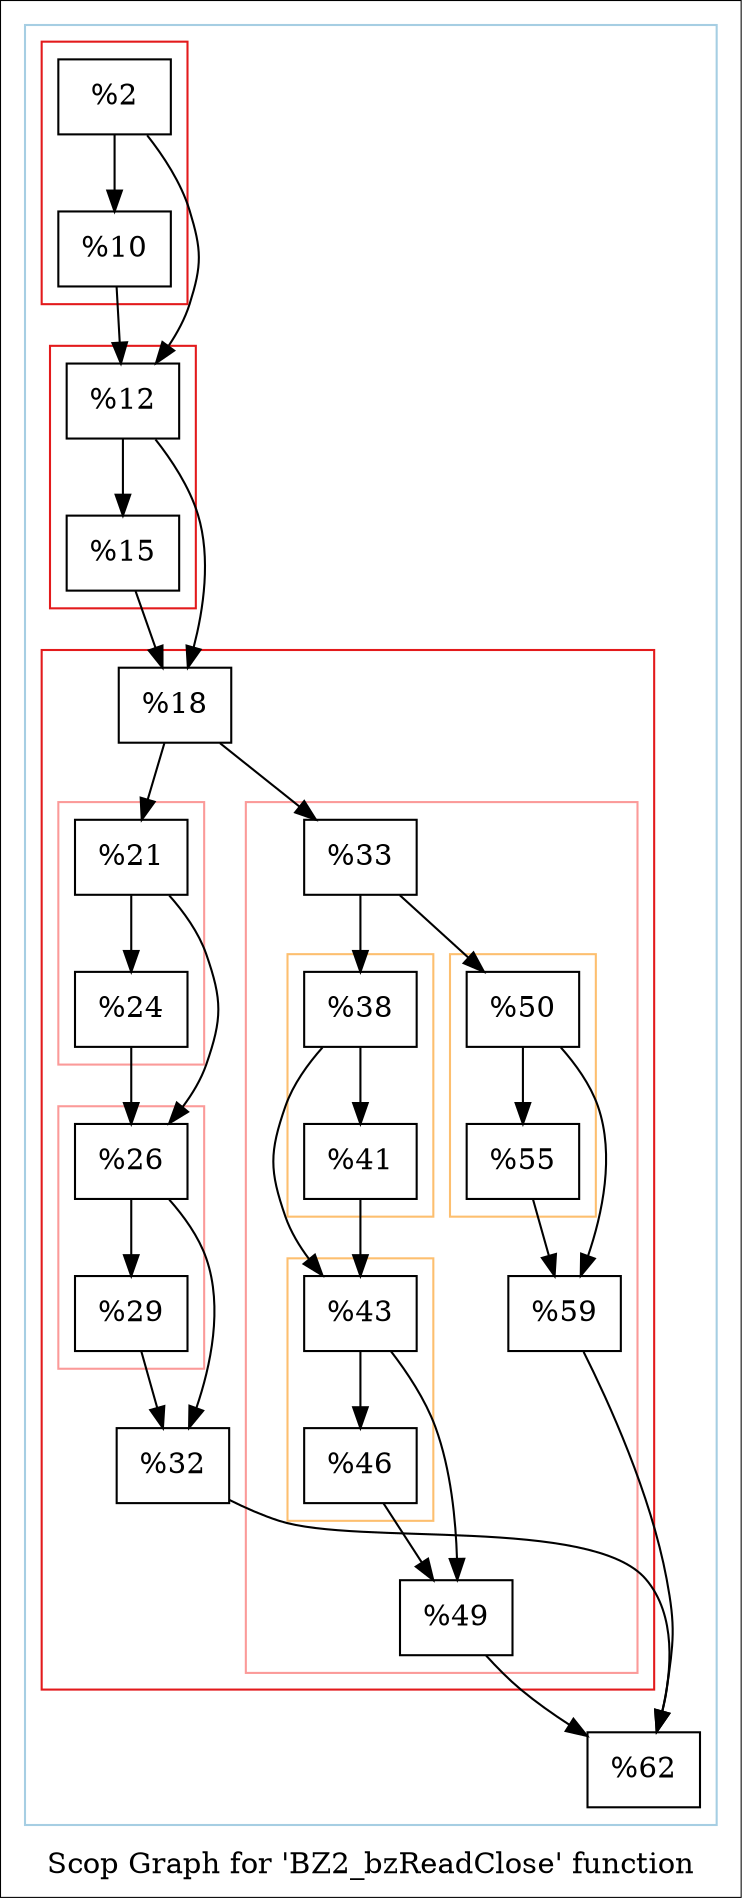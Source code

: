 digraph "Scop Graph for 'BZ2_bzReadClose' function" {
	label="Scop Graph for 'BZ2_bzReadClose' function";

	Node0x1849510 [shape=record,label="{%2}"];
	Node0x1849510 -> Node0x18dbe40;
	Node0x1849510 -> Node0x1827a60;
	Node0x18dbe40 [shape=record,label="{%10}"];
	Node0x18dbe40 -> Node0x1827a60;
	Node0x1827a60 [shape=record,label="{%12}"];
	Node0x1827a60 -> Node0x18d9e90;
	Node0x1827a60 -> Node0x17421a0;
	Node0x18d9e90 [shape=record,label="{%15}"];
	Node0x18d9e90 -> Node0x17421a0;
	Node0x17421a0 [shape=record,label="{%18}"];
	Node0x17421a0 -> Node0x15a1750;
	Node0x17421a0 -> Node0x17dcd50;
	Node0x15a1750 [shape=record,label="{%21}"];
	Node0x15a1750 -> Node0x18d7750;
	Node0x15a1750 -> Node0x18250a0;
	Node0x18d7750 [shape=record,label="{%24}"];
	Node0x18d7750 -> Node0x18250a0;
	Node0x18250a0 [shape=record,label="{%26}"];
	Node0x18250a0 -> Node0x15814a0;
	Node0x18250a0 -> Node0x18e0f40;
	Node0x15814a0 [shape=record,label="{%29}"];
	Node0x15814a0 -> Node0x18e0f40;
	Node0x18e0f40 [shape=record,label="{%32}"];
	Node0x18e0f40 -> Node0x18caba0;
	Node0x18caba0 [shape=record,label="{%62}"];
	Node0x17dcd50 [shape=record,label="{%33}"];
	Node0x17dcd50 -> Node0x1830270;
	Node0x17dcd50 -> Node0x15e99d0;
	Node0x1830270 [shape=record,label="{%38}"];
	Node0x1830270 -> Node0x15e0cf0;
	Node0x1830270 -> Node0x18d0b40;
	Node0x15e0cf0 [shape=record,label="{%41}"];
	Node0x15e0cf0 -> Node0x18d0b40;
	Node0x18d0b40 [shape=record,label="{%43}"];
	Node0x18d0b40 -> Node0x18ed710;
	Node0x18d0b40 -> Node0x184bf70;
	Node0x18ed710 [shape=record,label="{%46}"];
	Node0x18ed710 -> Node0x184bf70;
	Node0x184bf70 [shape=record,label="{%49}"];
	Node0x184bf70 -> Node0x18caba0;
	Node0x15e99d0 [shape=record,label="{%50}"];
	Node0x15e99d0 -> Node0x182eb00;
	Node0x15e99d0 -> Node0x1819a10;
	Node0x182eb00 [shape=record,label="{%55}"];
	Node0x182eb00 -> Node0x1819a10;
	Node0x1819a10 [shape=record,label="{%59}"];
	Node0x1819a10 -> Node0x18caba0;
	colorscheme = "paired12"
        subgraph cluster_0x1924430 {
          label = "";
          style = solid;
          color = 1
          subgraph cluster_0x1840e10 {
            label = "";
            style = solid;
            color = 6
            Node0x1849510;
            Node0x18dbe40;
          }
          subgraph cluster_0x19037e0 {
            label = "";
            style = solid;
            color = 6
            Node0x1827a60;
            Node0x18d9e90;
          }
          subgraph cluster_0x18f4f80 {
            label = "";
            style = solid;
            color = 6
            subgraph cluster_0x1958850 {
              label = "";
              style = solid;
              color = 5
              Node0x15a1750;
              Node0x18d7750;
            }
            subgraph cluster_0x155e0a0 {
              label = "";
              style = solid;
              color = 5
              Node0x18250a0;
              Node0x15814a0;
            }
            subgraph cluster_0x1958ab0 {
              label = "";
              style = solid;
              color = 5
              subgraph cluster_0x1958950 {
                label = "";
                style = solid;
                color = 7
                Node0x1830270;
                Node0x15e0cf0;
              }
              subgraph cluster_0x1945120 {
                label = "";
                style = solid;
                color = 7
                Node0x18d0b40;
                Node0x18ed710;
              }
              subgraph cluster_0x19589d0 {
                label = "";
                style = solid;
                color = 7
                Node0x15e99d0;
                Node0x182eb00;
              }
              Node0x17dcd50;
              Node0x184bf70;
              Node0x1819a10;
            }
            Node0x17421a0;
            Node0x18e0f40;
          }
          Node0x18caba0;
        }
}
